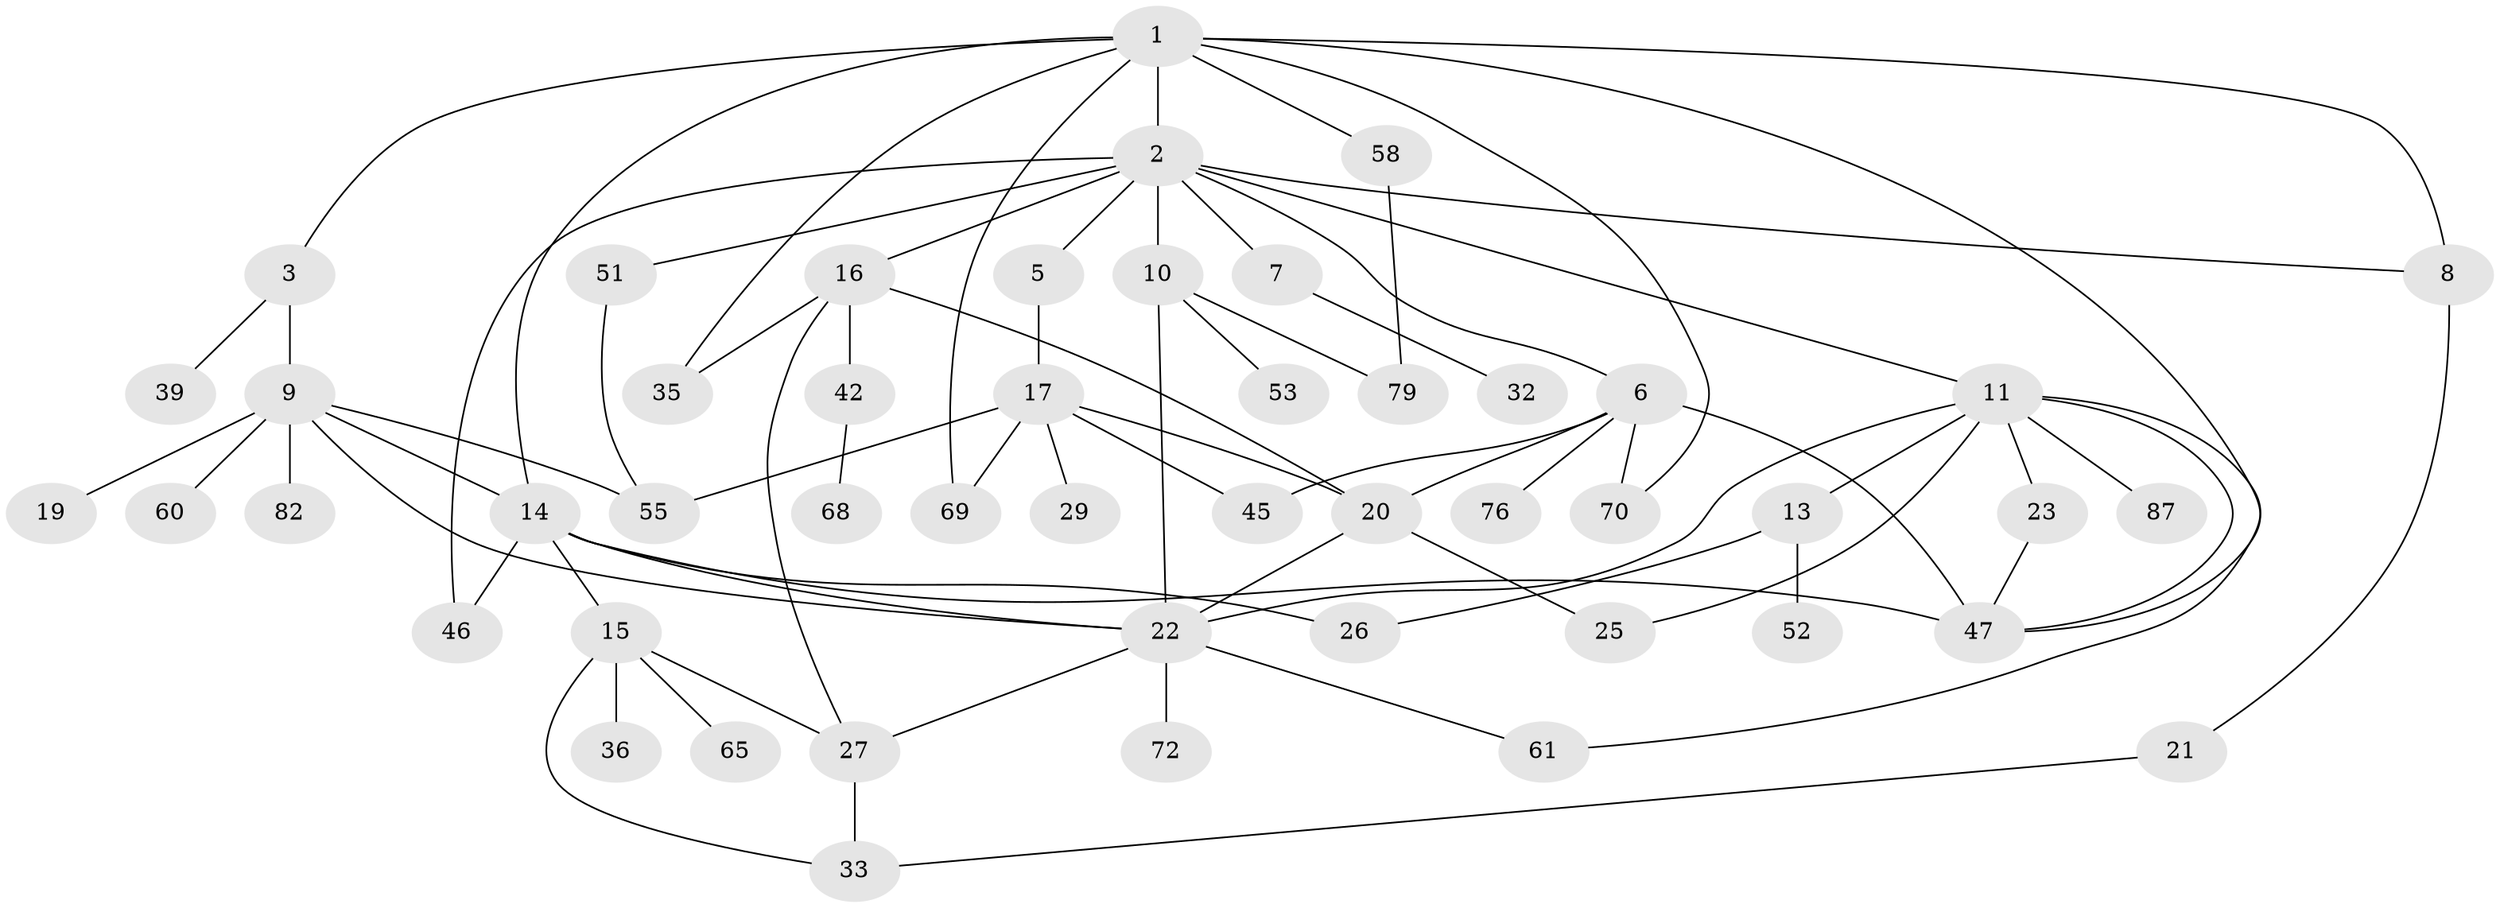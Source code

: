 // original degree distribution, {8: 0.04040404040404041, 4: 0.10101010101010101, 2: 0.2828282828282828, 3: 0.18181818181818182, 6: 0.010101010101010102, 5: 0.0707070707070707, 1: 0.31313131313131315}
// Generated by graph-tools (version 1.1) at 2025/16/03/04/25 18:16:49]
// undirected, 49 vertices, 75 edges
graph export_dot {
graph [start="1"]
  node [color=gray90,style=filled];
  1 [super="+41"];
  2 [super="+4"];
  3 [super="+77"];
  5;
  6 [super="+96+67"];
  7 [super="+73+49"];
  8;
  9 [super="+63+54"];
  10 [super="+66"];
  11 [super="+12+37"];
  13;
  14;
  15 [super="+28"];
  16 [super="+30"];
  17 [super="+24+18"];
  19;
  20 [super="+31+74"];
  21 [super="+56"];
  22 [super="+38+62"];
  23;
  25;
  26 [super="+40"];
  27 [super="+57"];
  29;
  32;
  33;
  35;
  36;
  39 [super="+85"];
  42 [super="+81+59+44"];
  45 [super="+86"];
  46;
  47 [super="+88+48+75"];
  51;
  52;
  53;
  55;
  58 [super="+83"];
  60;
  61;
  65 [super="+84"];
  68;
  69;
  70;
  72;
  76;
  79;
  82 [super="+97"];
  87;
  1 -- 2;
  1 -- 3;
  1 -- 8;
  1 -- 14;
  1 -- 47;
  1 -- 69;
  1 -- 35;
  1 -- 58;
  1 -- 70;
  2 -- 5;
  2 -- 7;
  2 -- 10;
  2 -- 11;
  2 -- 46;
  2 -- 51;
  2 -- 16;
  2 -- 8;
  2 -- 6;
  3 -- 9;
  3 -- 39;
  5 -- 17;
  6 -- 20;
  6 -- 70;
  6 -- 76;
  6 -- 45;
  6 -- 47;
  7 -- 32;
  8 -- 21;
  9 -- 19;
  9 -- 55;
  9 -- 60;
  9 -- 82 [weight=2];
  9 -- 14;
  9 -- 22;
  10 -- 53;
  10 -- 79;
  10 -- 22;
  11 -- 47;
  11 -- 61;
  11 -- 22;
  11 -- 23;
  11 -- 87;
  11 -- 25;
  11 -- 13;
  13 -- 26;
  13 -- 52;
  14 -- 15;
  14 -- 46;
  14 -- 47 [weight=2];
  14 -- 26;
  14 -- 22;
  15 -- 27;
  15 -- 65;
  15 -- 33;
  15 -- 36;
  16 -- 35;
  16 -- 42;
  16 -- 27;
  16 -- 20;
  17 -- 20;
  17 -- 55;
  17 -- 69;
  17 -- 29;
  17 -- 45;
  20 -- 25;
  20 -- 22;
  21 -- 33;
  22 -- 27;
  22 -- 72;
  22 -- 61;
  23 -- 47;
  27 -- 33;
  42 -- 68;
  51 -- 55;
  58 -- 79;
}
